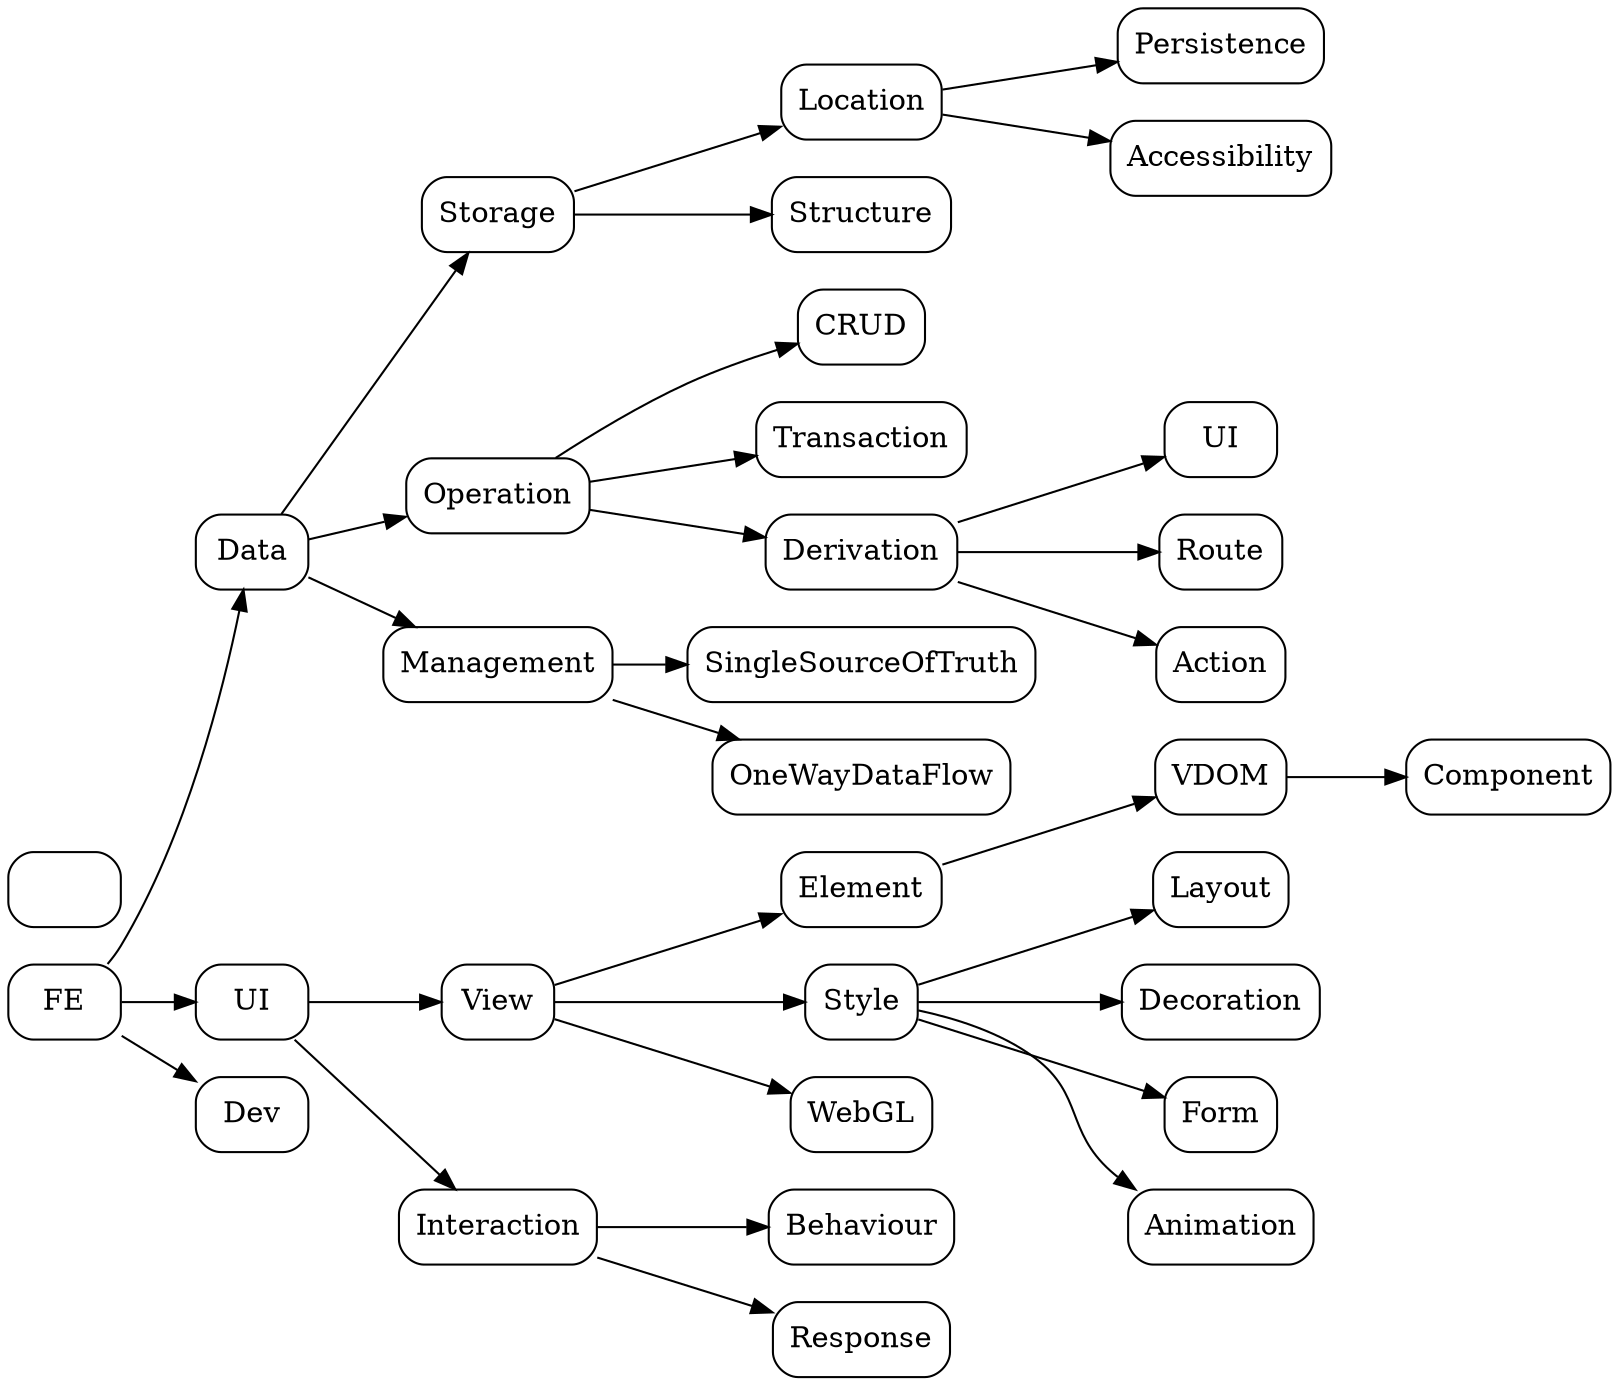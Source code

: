 digraph FE{
  rankdir=LR
  node [shape="box",style="rounded"]
  {
    "Data.Data"[label="Data"]
    "UI.UI"[label="UI"]
    "Dev.Dev"[label="Dev"]
  }

  FE->{"Data.Data","UI.UI","Dev.Dev"}

  // Data
  {
    "Data.Storage"[label="Storage"]
      "Data.Location"[label="Location"]
        "Data.Persistence"[label="Persistence"]
        "Data.Accessibility"[label="Accessibility"]
      "Data.Structure"[label="Structure"]
    "Data.Operation"[label="Operation"]
      "Data.CRUD"[label="CRUD"]
      "Data.Transaction"[label="Transaction"]
      "Data.Derivation"[label="Derivation"]
        "Data.UI"[label="UI"]
        "Data.Route"[label="Route"]
        "Data.Action"[label="Action"]
    "Data.Management"[label="Management"]
      "Data.SingleSourceOfTruth"[label="SingleSourceOfTruth"]
      "Data.OneWayDataFlow"[label="OneWayDataFlow"]
  }

  {"Data.Data"}->{"Data.Storage","Data.Operation","Data.Management"}
    {"Data.Storage"}->{"Data.Location","Data.Structure"}
      {"Data.Location"}->{"Data.Persistence","Data.Accessibility"}
    {"Data.Operation"}->{"Data.CRUD","Data.Transaction","Data.Derivation"}
      {"Data.Derivation"}->{"Data.UI","Data.Route","Data.Action"}
    {"Data.Management"}->{"Data.SingleSourceOfTruth","Data.OneWayDataFlow"}


  // UI
  {
    "UI.View"[label="View"]
      "UI.Element"[label="Element"]
        "UI.VDOM"[label="VDOM"]
          "UI.Component"[label="Component"]
      "UI.Style"[label="Style"]
        "UI.Layout"[label="Layout"]
        "UI.Decoration"[label="Decoration"]
        "UI.Form"[label="Form"]
        "UI.Animation"[label="Animation"]
      "UI.WebGL"[label="WebGL"]
    "UI.Interaction"[label="Interaction"]
      "UI.Behaviour"[label="Behaviour"]
      "UI.Response"[label="Response"]
  }

  {"UI.UI"}->{"UI.View","UI.Interaction"}
    {"UI.View"}->{"UI.Element","UI.Style","UI.WebGL"}
      {"UI.Element"}->{"UI.VDOM"}->{"UI.Component"}
      {"UI.Style"}->{"UI.Layout","UI.Decoration","UI.Form","UI.Animation"}
    {"UI.Interaction"}->{"UI.Behaviour","UI.Response"}

  // Dev
  {
    "Dev."[label=""]
  }

  {"Dev.Dev"}
}